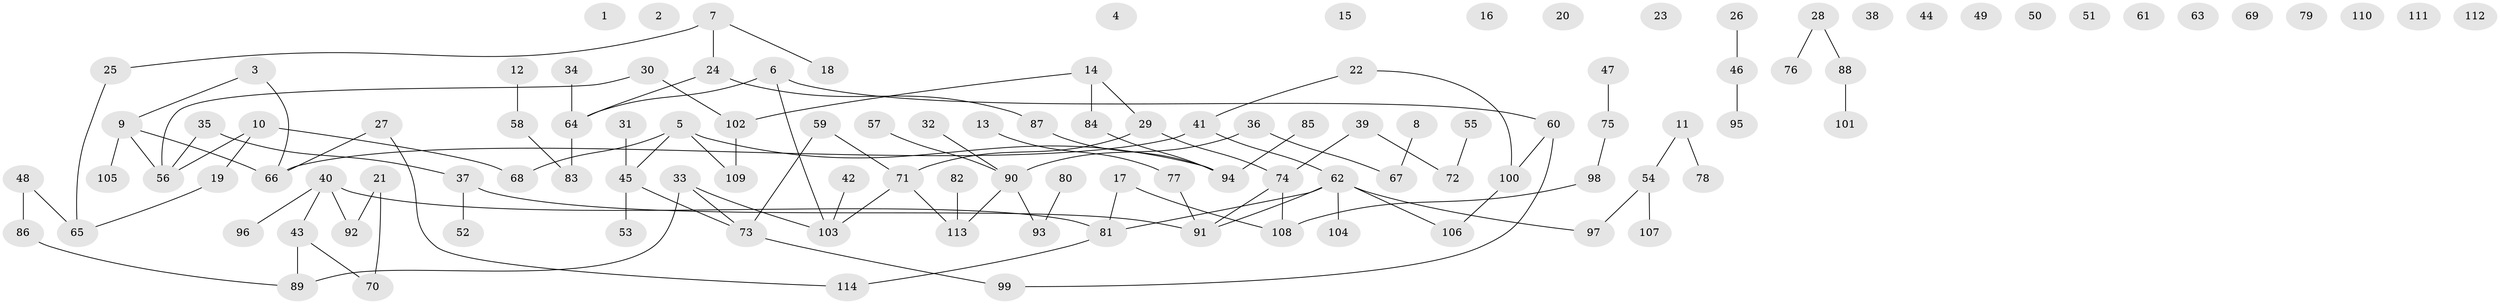 // Generated by graph-tools (version 1.1) at 2025/00/03/09/25 03:00:53]
// undirected, 114 vertices, 109 edges
graph export_dot {
graph [start="1"]
  node [color=gray90,style=filled];
  1;
  2;
  3;
  4;
  5;
  6;
  7;
  8;
  9;
  10;
  11;
  12;
  13;
  14;
  15;
  16;
  17;
  18;
  19;
  20;
  21;
  22;
  23;
  24;
  25;
  26;
  27;
  28;
  29;
  30;
  31;
  32;
  33;
  34;
  35;
  36;
  37;
  38;
  39;
  40;
  41;
  42;
  43;
  44;
  45;
  46;
  47;
  48;
  49;
  50;
  51;
  52;
  53;
  54;
  55;
  56;
  57;
  58;
  59;
  60;
  61;
  62;
  63;
  64;
  65;
  66;
  67;
  68;
  69;
  70;
  71;
  72;
  73;
  74;
  75;
  76;
  77;
  78;
  79;
  80;
  81;
  82;
  83;
  84;
  85;
  86;
  87;
  88;
  89;
  90;
  91;
  92;
  93;
  94;
  95;
  96;
  97;
  98;
  99;
  100;
  101;
  102;
  103;
  104;
  105;
  106;
  107;
  108;
  109;
  110;
  111;
  112;
  113;
  114;
  3 -- 9;
  3 -- 66;
  5 -- 45;
  5 -- 68;
  5 -- 94;
  5 -- 109;
  6 -- 60;
  6 -- 64;
  6 -- 103;
  7 -- 18;
  7 -- 24;
  7 -- 25;
  8 -- 67;
  9 -- 56;
  9 -- 66;
  9 -- 105;
  10 -- 19;
  10 -- 56;
  10 -- 68;
  11 -- 54;
  11 -- 78;
  12 -- 58;
  13 -- 77;
  14 -- 29;
  14 -- 84;
  14 -- 102;
  17 -- 81;
  17 -- 108;
  19 -- 65;
  21 -- 70;
  21 -- 92;
  22 -- 41;
  22 -- 100;
  24 -- 64;
  24 -- 87;
  25 -- 65;
  26 -- 46;
  27 -- 66;
  27 -- 114;
  28 -- 76;
  28 -- 88;
  29 -- 71;
  29 -- 74;
  30 -- 56;
  30 -- 102;
  31 -- 45;
  32 -- 90;
  33 -- 73;
  33 -- 89;
  33 -- 103;
  34 -- 64;
  35 -- 37;
  35 -- 56;
  36 -- 67;
  36 -- 90;
  37 -- 52;
  37 -- 91;
  39 -- 72;
  39 -- 74;
  40 -- 43;
  40 -- 81;
  40 -- 92;
  40 -- 96;
  41 -- 62;
  41 -- 66;
  42 -- 103;
  43 -- 70;
  43 -- 89;
  45 -- 53;
  45 -- 73;
  46 -- 95;
  47 -- 75;
  48 -- 65;
  48 -- 86;
  54 -- 97;
  54 -- 107;
  55 -- 72;
  57 -- 90;
  58 -- 83;
  59 -- 71;
  59 -- 73;
  60 -- 99;
  60 -- 100;
  62 -- 81;
  62 -- 91;
  62 -- 97;
  62 -- 104;
  62 -- 106;
  64 -- 83;
  71 -- 103;
  71 -- 113;
  73 -- 99;
  74 -- 91;
  74 -- 108;
  75 -- 98;
  77 -- 91;
  80 -- 93;
  81 -- 114;
  82 -- 113;
  84 -- 94;
  85 -- 94;
  86 -- 89;
  87 -- 94;
  88 -- 101;
  90 -- 93;
  90 -- 113;
  98 -- 108;
  100 -- 106;
  102 -- 109;
}
